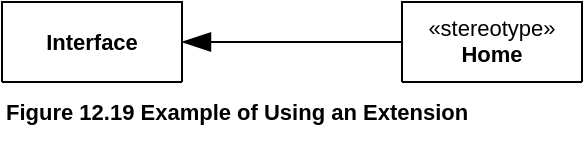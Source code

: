 <mxfile version="21.6.5" type="device">
  <diagram name="Page-1" id="otYN0N3SPN5wea0tuTBS">
    <mxGraphModel dx="880" dy="545" grid="1" gridSize="10" guides="1" tooltips="1" connect="1" arrows="1" fold="1" page="1" pageScale="1" pageWidth="1169" pageHeight="827" math="0" shadow="0">
      <root>
        <mxCell id="0" />
        <mxCell id="1" parent="0" />
        <mxCell id="hAWxuDtUDec1aqTnPvlW-4" style="edgeStyle=none;shape=connector;rounded=0;orthogonalLoop=1;jettySize=auto;html=1;labelBackgroundColor=none;strokeColor=default;fontFamily=Helvetica;fontSize=11;fontColor=default;startArrow=none;startFill=0;endArrow=blockThin;endFill=1;endSize=12;" edge="1" parent="1" source="hAWxuDtUDec1aqTnPvlW-1" target="hAWxuDtUDec1aqTnPvlW-3">
          <mxGeometry relative="1" as="geometry" />
        </mxCell>
        <mxCell id="hAWxuDtUDec1aqTnPvlW-1" value="«stereotype»&lt;br&gt;&lt;b&gt;Home&lt;/b&gt;" style="swimlane;fontStyle=0;align=center;verticalAlign=top;childLayout=stackLayout;horizontal=1;startSize=48;horizontalStack=0;resizeParent=1;resizeParentMax=0;resizeLast=0;collapsible=0;marginBottom=0;html=1;whiteSpace=wrap;fontFamily=Helvetica;fontSize=11;fontColor=default;" vertex="1" parent="1">
          <mxGeometry x="200" width="90" height="40" as="geometry" />
        </mxCell>
        <mxCell id="hAWxuDtUDec1aqTnPvlW-3" value="&lt;b&gt;Interface&lt;/b&gt;" style="swimlane;fontStyle=0;align=center;verticalAlign=middle;childLayout=stackLayout;horizontal=1;startSize=48;horizontalStack=0;resizeParent=1;resizeParentMax=0;resizeLast=0;collapsible=0;marginBottom=0;html=1;whiteSpace=wrap;fontFamily=Helvetica;fontSize=11;fontColor=default;" vertex="1" parent="1">
          <mxGeometry width="90" height="40" as="geometry" />
        </mxCell>
        <mxCell id="hAWxuDtUDec1aqTnPvlW-5" value="&lt;b&gt;Figure 12.19 Example of Using an Extension&lt;/b&gt;" style="text;html=1;align=left;verticalAlign=middle;resizable=0;points=[];autosize=1;strokeColor=none;fillColor=none;fontSize=11;fontFamily=Helvetica;fontColor=default;" vertex="1" parent="1">
          <mxGeometry y="40" width="250" height="30" as="geometry" />
        </mxCell>
      </root>
    </mxGraphModel>
  </diagram>
</mxfile>
